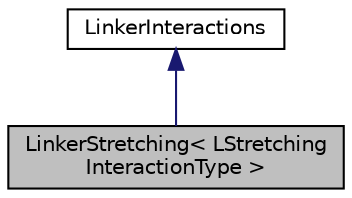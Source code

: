 digraph "LinkerStretching&lt; LStretchingInteractionType &gt;"
{
 // INTERACTIVE_SVG=YES
  edge [fontname="Helvetica",fontsize="10",labelfontname="Helvetica",labelfontsize="10"];
  node [fontname="Helvetica",fontsize="10",shape=record];
  Node0 [label="LinkerStretching\< LStretching\lInteractionType \>",height=0.2,width=0.4,color="black", fillcolor="grey75", style="filled", fontcolor="black"];
  Node1 -> Node0 [dir="back",color="midnightblue",fontsize="10",style="solid",fontname="Helvetica"];
  Node1 [label="LinkerInteractions",height=0.2,width=0.4,color="black", fillcolor="white", style="filled",URL="$classLinkerInteractions.html",tooltip="Represents an internal Linker interaction. "];
}
